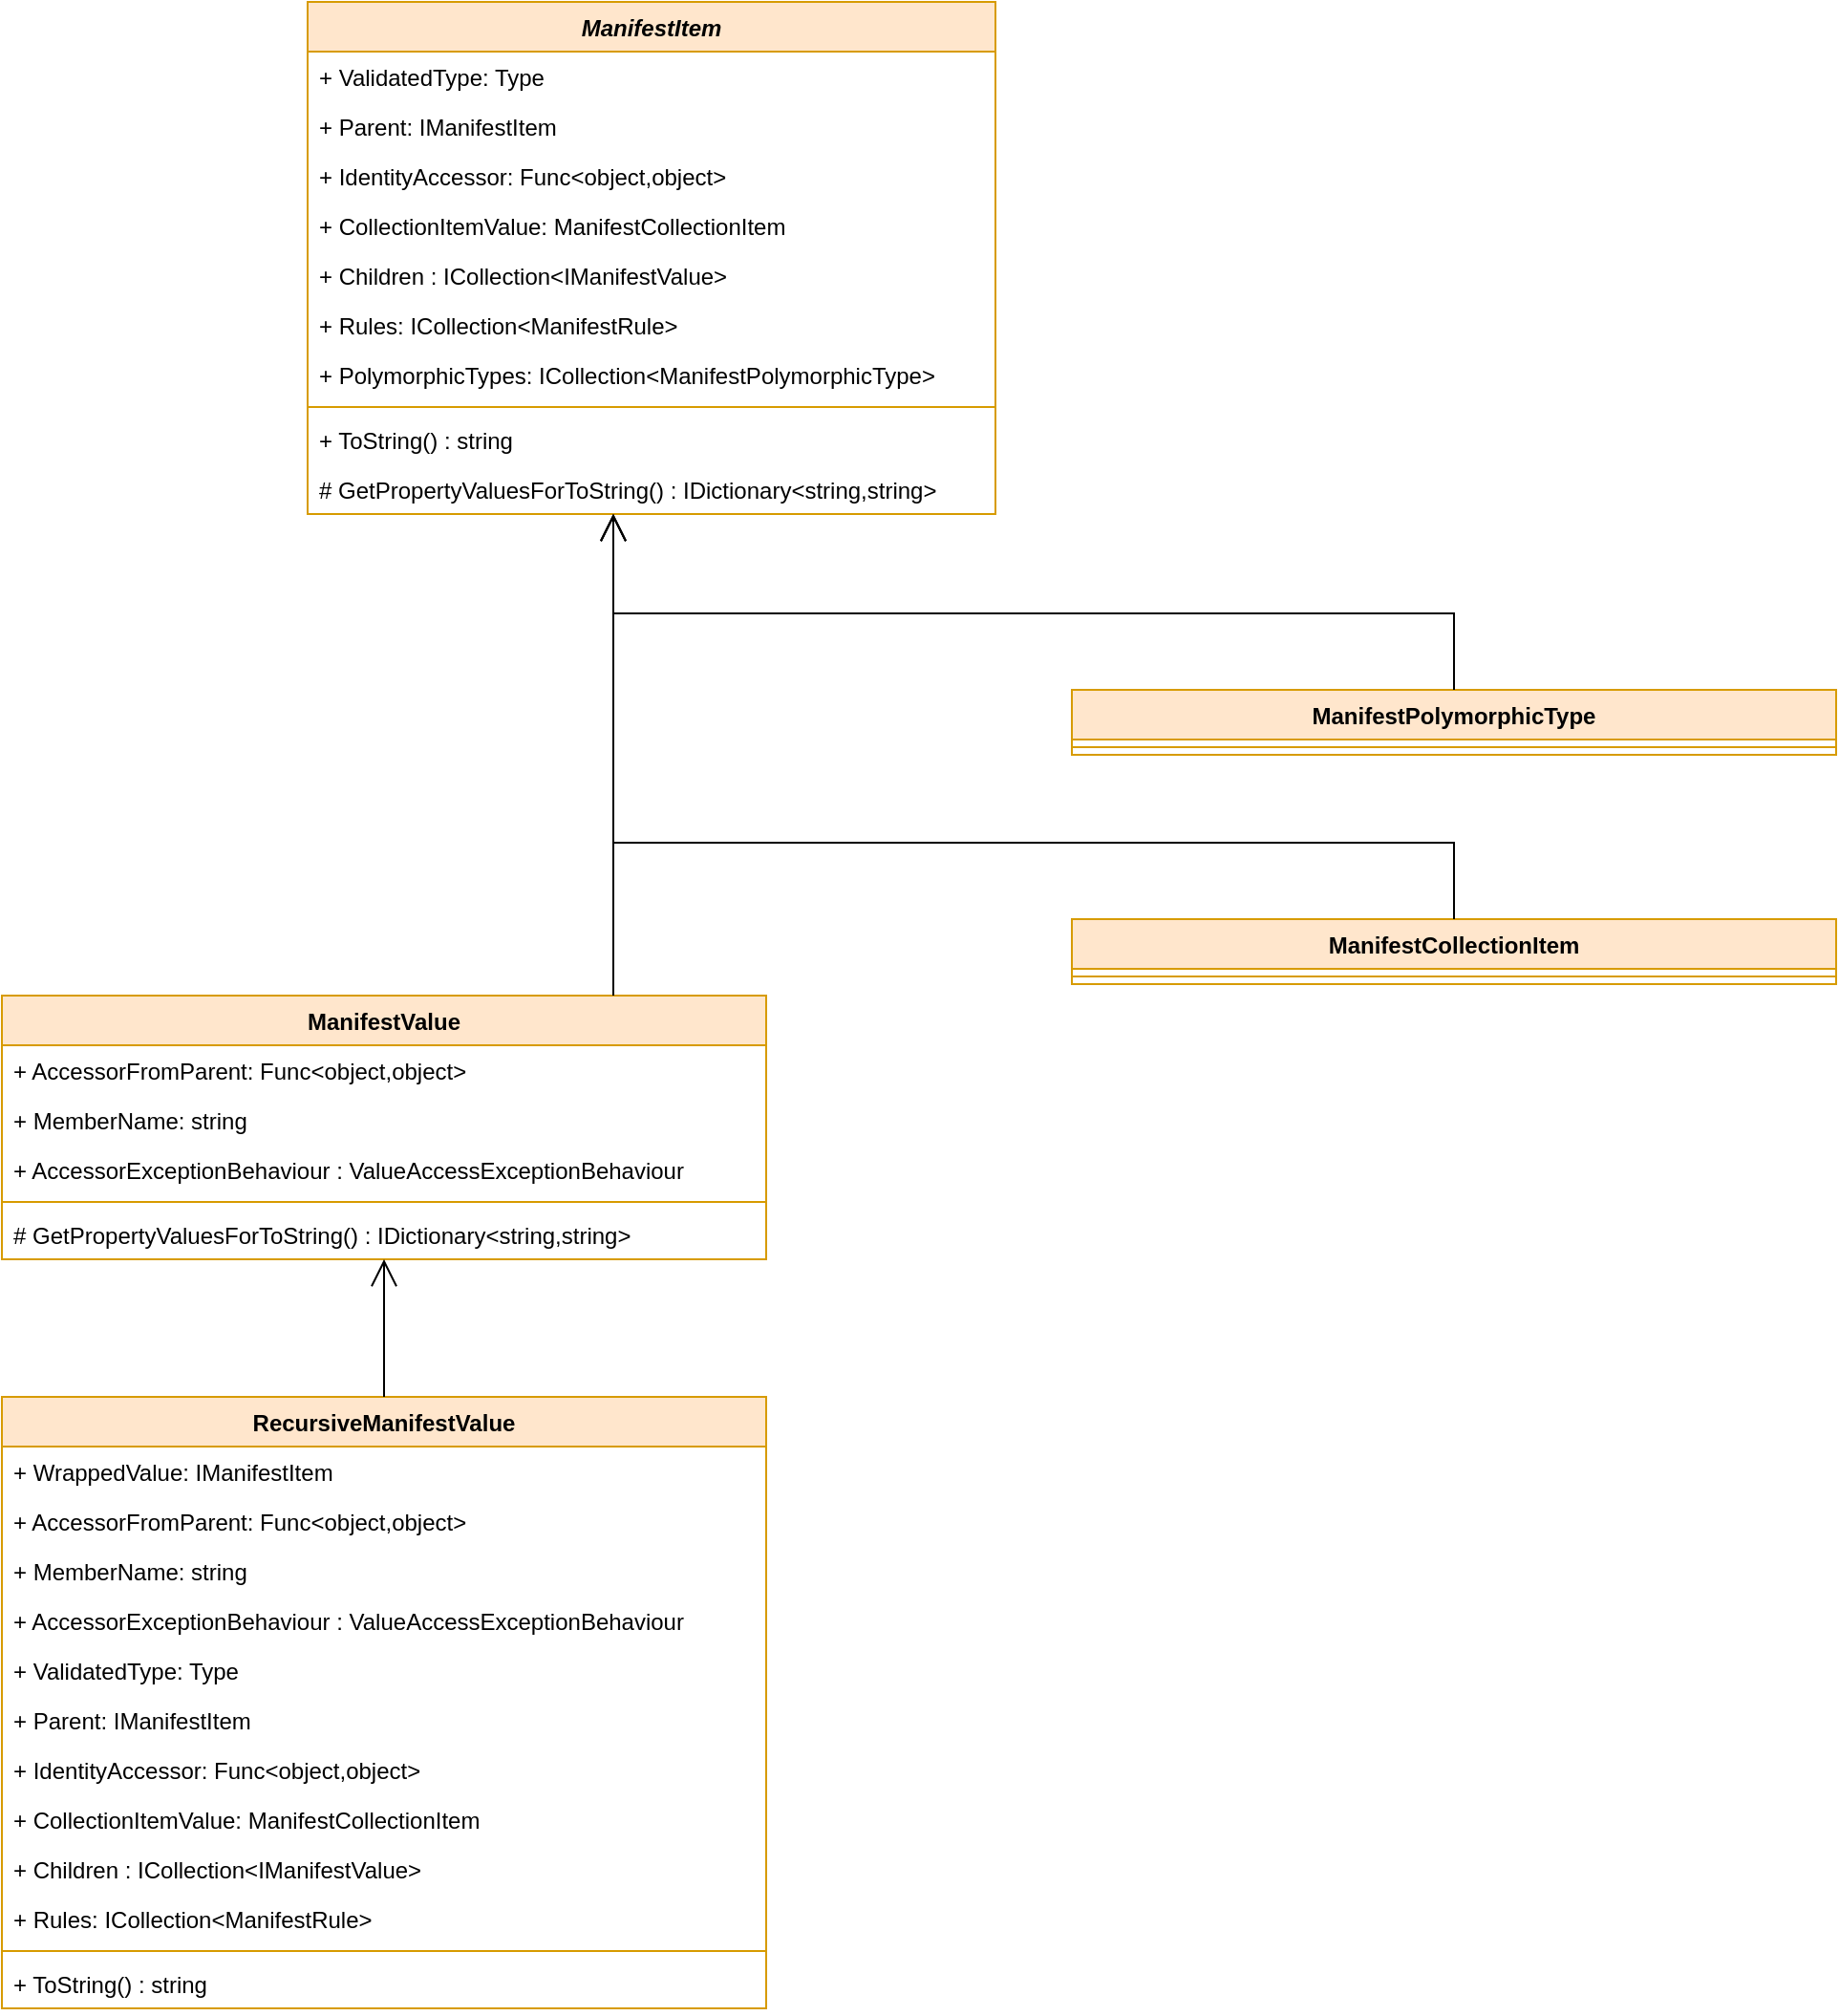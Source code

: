 <mxfile version="20.7.4" type="device"><diagram id="-yDOG0Vn8gofzzoFmb43" name="Page-1"><mxGraphModel dx="2074" dy="1205" grid="1" gridSize="10" guides="1" tooltips="1" connect="1" arrows="1" fold="1" page="1" pageScale="1" pageWidth="827" pageHeight="1169" math="0" shadow="0"><root><mxCell id="0"/><mxCell id="1" parent="0"/><mxCell id="jj2KkCdHfcb59YbT5DMb-29" value="ManifestItem" style="swimlane;fontStyle=3;align=center;verticalAlign=top;childLayout=stackLayout;horizontal=1;startSize=26;horizontalStack=0;resizeParent=1;resizeParentMax=0;resizeLast=0;collapsible=1;marginBottom=0;fillColor=#ffe6cc;strokeColor=#d79b00;" parent="1" vertex="1"><mxGeometry x="200" y="40" width="360" height="268" as="geometry"/></mxCell><mxCell id="jj2KkCdHfcb59YbT5DMb-30" value="+ ValidatedType: Type" style="text;strokeColor=none;fillColor=none;align=left;verticalAlign=top;spacingLeft=4;spacingRight=4;overflow=hidden;rotatable=0;points=[[0,0.5],[1,0.5]];portConstraint=eastwest;fontStyle=0" parent="jj2KkCdHfcb59YbT5DMb-29" vertex="1"><mxGeometry y="26" width="360" height="26" as="geometry"/></mxCell><mxCell id="jj2KkCdHfcb59YbT5DMb-31" value="+ Parent: IManifestItem" style="text;strokeColor=none;fillColor=none;align=left;verticalAlign=top;spacingLeft=4;spacingRight=4;overflow=hidden;rotatable=0;points=[[0,0.5],[1,0.5]];portConstraint=eastwest;fontStyle=0" parent="jj2KkCdHfcb59YbT5DMb-29" vertex="1"><mxGeometry y="52" width="360" height="26" as="geometry"/></mxCell><mxCell id="jj2KkCdHfcb59YbT5DMb-32" value="+ IdentityAccessor: Func&lt;object,object&gt;" style="text;strokeColor=none;fillColor=none;align=left;verticalAlign=top;spacingLeft=4;spacingRight=4;overflow=hidden;rotatable=0;points=[[0,0.5],[1,0.5]];portConstraint=eastwest;fontStyle=0" parent="jj2KkCdHfcb59YbT5DMb-29" vertex="1"><mxGeometry y="78" width="360" height="26" as="geometry"/></mxCell><mxCell id="jj2KkCdHfcb59YbT5DMb-33" value="+ CollectionItemValue: ManifestCollectionItem" style="text;strokeColor=none;fillColor=none;align=left;verticalAlign=top;spacingLeft=4;spacingRight=4;overflow=hidden;rotatable=0;points=[[0,0.5],[1,0.5]];portConstraint=eastwest;fontStyle=0" parent="jj2KkCdHfcb59YbT5DMb-29" vertex="1"><mxGeometry y="104" width="360" height="26" as="geometry"/></mxCell><mxCell id="jj2KkCdHfcb59YbT5DMb-34" value="+ Children : ICollection&lt;IManifestValue&gt;" style="text;strokeColor=none;fillColor=none;align=left;verticalAlign=top;spacingLeft=4;spacingRight=4;overflow=hidden;rotatable=0;points=[[0,0.5],[1,0.5]];portConstraint=eastwest;fontStyle=0" parent="jj2KkCdHfcb59YbT5DMb-29" vertex="1"><mxGeometry y="130" width="360" height="26" as="geometry"/></mxCell><mxCell id="jj2KkCdHfcb59YbT5DMb-35" value="+ Rules: ICollection&lt;ManifestRule&gt;" style="text;strokeColor=none;fillColor=none;align=left;verticalAlign=top;spacingLeft=4;spacingRight=4;overflow=hidden;rotatable=0;points=[[0,0.5],[1,0.5]];portConstraint=eastwest;fontStyle=0" parent="jj2KkCdHfcb59YbT5DMb-29" vertex="1"><mxGeometry y="156" width="360" height="26" as="geometry"/></mxCell><mxCell id="jj2KkCdHfcb59YbT5DMb-75" value="+ PolymorphicTypes: ICollection&lt;ManifestPolymorphicType&gt;" style="text;strokeColor=none;fillColor=none;align=left;verticalAlign=top;spacingLeft=4;spacingRight=4;overflow=hidden;rotatable=0;points=[[0,0.5],[1,0.5]];portConstraint=eastwest;fontStyle=0" parent="jj2KkCdHfcb59YbT5DMb-29" vertex="1"><mxGeometry y="182" width="360" height="26" as="geometry"/></mxCell><mxCell id="jj2KkCdHfcb59YbT5DMb-36" value="" style="line;strokeWidth=1;fillColor=none;align=left;verticalAlign=middle;spacingTop=-1;spacingLeft=3;spacingRight=3;rotatable=0;labelPosition=right;points=[];portConstraint=eastwest;strokeColor=inherit;" parent="jj2KkCdHfcb59YbT5DMb-29" vertex="1"><mxGeometry y="208" width="360" height="8" as="geometry"/></mxCell><mxCell id="jj2KkCdHfcb59YbT5DMb-38" value="+ ToString() : string" style="text;strokeColor=none;fillColor=none;align=left;verticalAlign=top;spacingLeft=4;spacingRight=4;overflow=hidden;rotatable=0;points=[[0,0.5],[1,0.5]];portConstraint=eastwest;fontStyle=0" parent="jj2KkCdHfcb59YbT5DMb-29" vertex="1"><mxGeometry y="216" width="360" height="26" as="geometry"/></mxCell><mxCell id="jj2KkCdHfcb59YbT5DMb-39" value="# GetPropertyValuesForToString() : IDictionary&lt;string,string&gt;" style="text;strokeColor=none;fillColor=none;align=left;verticalAlign=top;spacingLeft=4;spacingRight=4;overflow=hidden;rotatable=0;points=[[0,0.5],[1,0.5]];portConstraint=eastwest;fontStyle=0" parent="jj2KkCdHfcb59YbT5DMb-29" vertex="1"><mxGeometry y="242" width="360" height="26" as="geometry"/></mxCell><mxCell id="jj2KkCdHfcb59YbT5DMb-58" value="ManifestValue" style="swimlane;fontStyle=1;align=center;verticalAlign=top;childLayout=stackLayout;horizontal=1;startSize=26;horizontalStack=0;resizeParent=1;resizeParentMax=0;resizeLast=0;collapsible=1;marginBottom=0;fillColor=#ffe6cc;strokeColor=#d79b00;" parent="1" vertex="1"><mxGeometry x="40" y="560" width="400" height="138" as="geometry"/></mxCell><mxCell id="jj2KkCdHfcb59YbT5DMb-59" value="+ AccessorFromParent: Func&lt;object,object&gt;" style="text;strokeColor=none;fillColor=none;align=left;verticalAlign=top;spacingLeft=4;spacingRight=4;overflow=hidden;rotatable=0;points=[[0,0.5],[1,0.5]];portConstraint=eastwest;fontStyle=0" parent="jj2KkCdHfcb59YbT5DMb-58" vertex="1"><mxGeometry y="26" width="400" height="26" as="geometry"/></mxCell><mxCell id="jj2KkCdHfcb59YbT5DMb-60" value="+ MemberName: string" style="text;strokeColor=none;fillColor=none;align=left;verticalAlign=top;spacingLeft=4;spacingRight=4;overflow=hidden;rotatable=0;points=[[0,0.5],[1,0.5]];portConstraint=eastwest;fontStyle=0" parent="jj2KkCdHfcb59YbT5DMb-58" vertex="1"><mxGeometry y="52" width="400" height="26" as="geometry"/></mxCell><mxCell id="jj2KkCdHfcb59YbT5DMb-61" value="+ AccessorExceptionBehaviour : ValueAccessExceptionBehaviour" style="text;strokeColor=none;fillColor=none;align=left;verticalAlign=top;spacingLeft=4;spacingRight=4;overflow=hidden;rotatable=0;points=[[0,0.5],[1,0.5]];portConstraint=eastwest;fontStyle=0" parent="jj2KkCdHfcb59YbT5DMb-58" vertex="1"><mxGeometry y="78" width="400" height="26" as="geometry"/></mxCell><mxCell id="jj2KkCdHfcb59YbT5DMb-65" value="" style="line;strokeWidth=1;fillColor=none;align=left;verticalAlign=middle;spacingTop=-1;spacingLeft=3;spacingRight=3;rotatable=0;labelPosition=right;points=[];portConstraint=eastwest;strokeColor=inherit;" parent="jj2KkCdHfcb59YbT5DMb-58" vertex="1"><mxGeometry y="104" width="400" height="8" as="geometry"/></mxCell><mxCell id="jj2KkCdHfcb59YbT5DMb-67" value="# GetPropertyValuesForToString() : IDictionary&lt;string,string&gt;" style="text;strokeColor=none;fillColor=none;align=left;verticalAlign=top;spacingLeft=4;spacingRight=4;overflow=hidden;rotatable=0;points=[[0,0.5],[1,0.5]];portConstraint=eastwest;fontStyle=0" parent="jj2KkCdHfcb59YbT5DMb-58" vertex="1"><mxGeometry y="112" width="400" height="26" as="geometry"/></mxCell><mxCell id="jj2KkCdHfcb59YbT5DMb-70" value="" style="endArrow=open;endFill=1;endSize=12;html=1;rounded=0;elbow=vertical;edgeStyle=elbowEdgeStyle;" parent="1" source="jj2KkCdHfcb59YbT5DMb-58" target="jj2KkCdHfcb59YbT5DMb-29" edge="1"><mxGeometry width="160" relative="1" as="geometry"><mxPoint x="450" y="850" as="sourcePoint"/><mxPoint x="610" y="850" as="targetPoint"/><Array as="points"><mxPoint x="360" y="340"/></Array></mxGeometry></mxCell><mxCell id="jj2KkCdHfcb59YbT5DMb-71" value="ManifestCollectionItem" style="swimlane;fontStyle=1;align=center;verticalAlign=top;childLayout=stackLayout;horizontal=1;startSize=26;horizontalStack=0;resizeParent=1;resizeParentMax=0;resizeLast=0;collapsible=1;marginBottom=0;fillColor=#ffe6cc;strokeColor=#d79b00;" parent="1" vertex="1"><mxGeometry x="600" y="520" width="400" height="34" as="geometry"/></mxCell><mxCell id="jj2KkCdHfcb59YbT5DMb-76" value="" style="line;strokeWidth=1;fillColor=none;align=left;verticalAlign=middle;spacingTop=-1;spacingLeft=3;spacingRight=3;rotatable=0;labelPosition=right;points=[];portConstraint=eastwest;strokeColor=inherit;" parent="jj2KkCdHfcb59YbT5DMb-71" vertex="1"><mxGeometry y="26" width="400" height="8" as="geometry"/></mxCell><mxCell id="jj2KkCdHfcb59YbT5DMb-78" value="" style="endArrow=open;endFill=1;endSize=12;html=1;rounded=0;elbow=vertical;edgeStyle=elbowEdgeStyle;" parent="1" source="jj2KkCdHfcb59YbT5DMb-71" target="jj2KkCdHfcb59YbT5DMb-29" edge="1"><mxGeometry width="160" relative="1" as="geometry"><mxPoint x="790" y="850" as="sourcePoint"/><mxPoint x="550" y="732" as="targetPoint"/><Array as="points"><mxPoint x="360" y="480"/></Array></mxGeometry></mxCell><mxCell id="jj2KkCdHfcb59YbT5DMb-80" value="ManifestPolymorphicType" style="swimlane;fontStyle=1;align=center;verticalAlign=top;childLayout=stackLayout;horizontal=1;startSize=26;horizontalStack=0;resizeParent=1;resizeParentMax=0;resizeLast=0;collapsible=1;marginBottom=0;fillColor=#ffe6cc;strokeColor=#d79b00;" parent="1" vertex="1"><mxGeometry x="600" y="400" width="400" height="34" as="geometry"/></mxCell><mxCell id="jj2KkCdHfcb59YbT5DMb-82" value="" style="line;strokeWidth=1;fillColor=none;align=left;verticalAlign=middle;spacingTop=-1;spacingLeft=3;spacingRight=3;rotatable=0;labelPosition=right;points=[];portConstraint=eastwest;strokeColor=inherit;" parent="jj2KkCdHfcb59YbT5DMb-80" vertex="1"><mxGeometry y="26" width="400" height="8" as="geometry"/></mxCell><mxCell id="jj2KkCdHfcb59YbT5DMb-83" value="" style="endArrow=open;endFill=1;endSize=12;html=1;rounded=0;elbow=vertical;edgeStyle=elbowEdgeStyle;" parent="1" source="jj2KkCdHfcb59YbT5DMb-80" target="jj2KkCdHfcb59YbT5DMb-29" edge="1"><mxGeometry width="160" relative="1" as="geometry"><mxPoint x="790" y="850" as="sourcePoint"/><mxPoint x="550" y="732" as="targetPoint"/><Array as="points"><mxPoint x="360" y="360"/></Array></mxGeometry></mxCell><mxCell id="jj2KkCdHfcb59YbT5DMb-84" value="RecursiveManifestValue" style="swimlane;fontStyle=1;align=center;verticalAlign=top;childLayout=stackLayout;horizontal=1;startSize=26;horizontalStack=0;resizeParent=1;resizeParentMax=0;resizeLast=0;collapsible=1;marginBottom=0;fillColor=#ffe6cc;strokeColor=#d79b00;" parent="1" vertex="1"><mxGeometry x="40" y="770" width="400" height="320" as="geometry"/></mxCell><mxCell id="jj2KkCdHfcb59YbT5DMb-94" value="+ WrappedValue: IManifestItem" style="text;strokeColor=none;fillColor=none;align=left;verticalAlign=top;spacingLeft=4;spacingRight=4;overflow=hidden;rotatable=0;points=[[0,0.5],[1,0.5]];portConstraint=eastwest;fontStyle=0" parent="jj2KkCdHfcb59YbT5DMb-84" vertex="1"><mxGeometry y="26" width="400" height="26" as="geometry"/></mxCell><mxCell id="jj2KkCdHfcb59YbT5DMb-96" value="+ AccessorFromParent: Func&lt;object,object&gt;" style="text;strokeColor=none;fillColor=none;align=left;verticalAlign=top;spacingLeft=4;spacingRight=4;overflow=hidden;rotatable=0;points=[[0,0.5],[1,0.5]];portConstraint=eastwest;fontStyle=0" parent="jj2KkCdHfcb59YbT5DMb-84" vertex="1"><mxGeometry y="52" width="400" height="26" as="geometry"/></mxCell><mxCell id="jj2KkCdHfcb59YbT5DMb-97" value="+ MemberName: string" style="text;strokeColor=none;fillColor=none;align=left;verticalAlign=top;spacingLeft=4;spacingRight=4;overflow=hidden;rotatable=0;points=[[0,0.5],[1,0.5]];portConstraint=eastwest;fontStyle=0" parent="jj2KkCdHfcb59YbT5DMb-84" vertex="1"><mxGeometry y="78" width="400" height="26" as="geometry"/></mxCell><mxCell id="jj2KkCdHfcb59YbT5DMb-99" value="+ AccessorExceptionBehaviour : ValueAccessExceptionBehaviour" style="text;strokeColor=none;fillColor=none;align=left;verticalAlign=top;spacingLeft=4;spacingRight=4;overflow=hidden;rotatable=0;points=[[0,0.5],[1,0.5]];portConstraint=eastwest;fontStyle=0" parent="jj2KkCdHfcb59YbT5DMb-84" vertex="1"><mxGeometry y="104" width="400" height="26" as="geometry"/></mxCell><mxCell id="jj2KkCdHfcb59YbT5DMb-85" value="+ ValidatedType: Type" style="text;strokeColor=none;fillColor=none;align=left;verticalAlign=top;spacingLeft=4;spacingRight=4;overflow=hidden;rotatable=0;points=[[0,0.5],[1,0.5]];portConstraint=eastwest;fontStyle=0" parent="jj2KkCdHfcb59YbT5DMb-84" vertex="1"><mxGeometry y="130" width="400" height="26" as="geometry"/></mxCell><mxCell id="jj2KkCdHfcb59YbT5DMb-86" value="+ Parent: IManifestItem" style="text;strokeColor=none;fillColor=none;align=left;verticalAlign=top;spacingLeft=4;spacingRight=4;overflow=hidden;rotatable=0;points=[[0,0.5],[1,0.5]];portConstraint=eastwest;fontStyle=0" parent="jj2KkCdHfcb59YbT5DMb-84" vertex="1"><mxGeometry y="156" width="400" height="26" as="geometry"/></mxCell><mxCell id="jj2KkCdHfcb59YbT5DMb-87" value="+ IdentityAccessor: Func&lt;object,object&gt;" style="text;strokeColor=none;fillColor=none;align=left;verticalAlign=top;spacingLeft=4;spacingRight=4;overflow=hidden;rotatable=0;points=[[0,0.5],[1,0.5]];portConstraint=eastwest;fontStyle=0" parent="jj2KkCdHfcb59YbT5DMb-84" vertex="1"><mxGeometry y="182" width="400" height="26" as="geometry"/></mxCell><mxCell id="jj2KkCdHfcb59YbT5DMb-88" value="+ CollectionItemValue: ManifestCollectionItem" style="text;strokeColor=none;fillColor=none;align=left;verticalAlign=top;spacingLeft=4;spacingRight=4;overflow=hidden;rotatable=0;points=[[0,0.5],[1,0.5]];portConstraint=eastwest;fontStyle=0" parent="jj2KkCdHfcb59YbT5DMb-84" vertex="1"><mxGeometry y="208" width="400" height="26" as="geometry"/></mxCell><mxCell id="jj2KkCdHfcb59YbT5DMb-89" value="+ Children : ICollection&lt;IManifestValue&gt;" style="text;strokeColor=none;fillColor=none;align=left;verticalAlign=top;spacingLeft=4;spacingRight=4;overflow=hidden;rotatable=0;points=[[0,0.5],[1,0.5]];portConstraint=eastwest;fontStyle=0" parent="jj2KkCdHfcb59YbT5DMb-84" vertex="1"><mxGeometry y="234" width="400" height="26" as="geometry"/></mxCell><mxCell id="jj2KkCdHfcb59YbT5DMb-90" value="+ Rules: ICollection&lt;ManifestRule&gt;" style="text;strokeColor=none;fillColor=none;align=left;verticalAlign=top;spacingLeft=4;spacingRight=4;overflow=hidden;rotatable=0;points=[[0,0.5],[1,0.5]];portConstraint=eastwest;fontStyle=0" parent="jj2KkCdHfcb59YbT5DMb-84" vertex="1"><mxGeometry y="260" width="400" height="26" as="geometry"/></mxCell><mxCell id="jj2KkCdHfcb59YbT5DMb-91" value="" style="line;strokeWidth=1;fillColor=none;align=left;verticalAlign=middle;spacingTop=-1;spacingLeft=3;spacingRight=3;rotatable=0;labelPosition=right;points=[];portConstraint=eastwest;strokeColor=inherit;" parent="jj2KkCdHfcb59YbT5DMb-84" vertex="1"><mxGeometry y="286" width="400" height="8" as="geometry"/></mxCell><mxCell id="jj2KkCdHfcb59YbT5DMb-92" value="+ ToString() : string" style="text;strokeColor=none;fillColor=none;align=left;verticalAlign=top;spacingLeft=4;spacingRight=4;overflow=hidden;rotatable=0;points=[[0,0.5],[1,0.5]];portConstraint=eastwest;fontStyle=0" parent="jj2KkCdHfcb59YbT5DMb-84" vertex="1"><mxGeometry y="294" width="400" height="26" as="geometry"/></mxCell><mxCell id="TAGF-Y9L_PFgFrHnfFXS-1" value="" style="endArrow=open;endFill=1;endSize=12;html=1;rounded=0;elbow=vertical;edgeStyle=elbowEdgeStyle;" edge="1" parent="1" source="jj2KkCdHfcb59YbT5DMb-84" target="jj2KkCdHfcb59YbT5DMb-58"><mxGeometry width="160" relative="1" as="geometry"><mxPoint x="790" y="1170" as="sourcePoint"/><mxPoint x="550" y="878" as="targetPoint"/><Array as="points"><mxPoint x="240" y="740"/></Array></mxGeometry></mxCell></root></mxGraphModel></diagram></mxfile>
